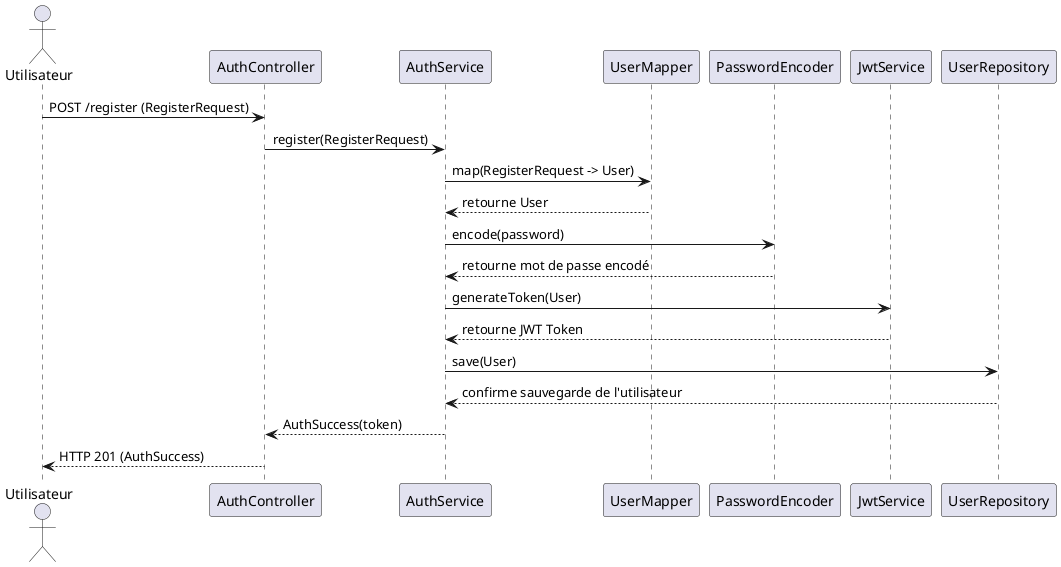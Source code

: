 @startuml
actor Utilisateur
participant AuthController
participant AuthService
participant UserMapper
participant PasswordEncoder
participant JwtService
participant UserRepository

Utilisateur -> AuthController : POST /register (RegisterRequest)
AuthController -> AuthService : register(RegisterRequest)
AuthService -> UserMapper : map(RegisterRequest -> User)
UserMapper --> AuthService : retourne User
AuthService -> PasswordEncoder : encode(password)
PasswordEncoder --> AuthService : retourne mot de passe encodé
AuthService -> JwtService : generateToken(User)
JwtService --> AuthService : retourne JWT Token
AuthService -> UserRepository : save(User)
UserRepository --> AuthService : confirme sauvegarde de l'utilisateur
AuthService --> AuthController : AuthSuccess(token)
AuthController --> Utilisateur : HTTP 201 (AuthSuccess)
@enduml